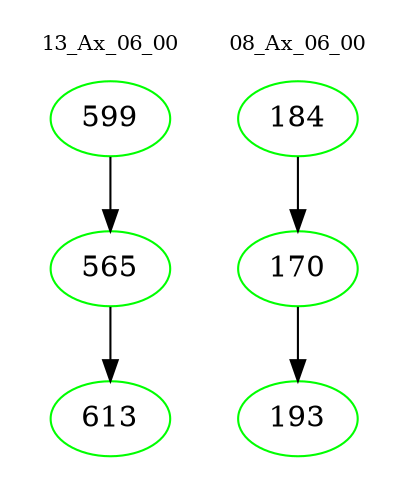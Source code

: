 digraph{
subgraph cluster_0 {
color = white
label = "13_Ax_06_00";
fontsize=10;
T0_599 [label="599", color="green"]
T0_599 -> T0_565 [color="black"]
T0_565 [label="565", color="green"]
T0_565 -> T0_613 [color="black"]
T0_613 [label="613", color="green"]
}
subgraph cluster_1 {
color = white
label = "08_Ax_06_00";
fontsize=10;
T1_184 [label="184", color="green"]
T1_184 -> T1_170 [color="black"]
T1_170 [label="170", color="green"]
T1_170 -> T1_193 [color="black"]
T1_193 [label="193", color="green"]
}
}
